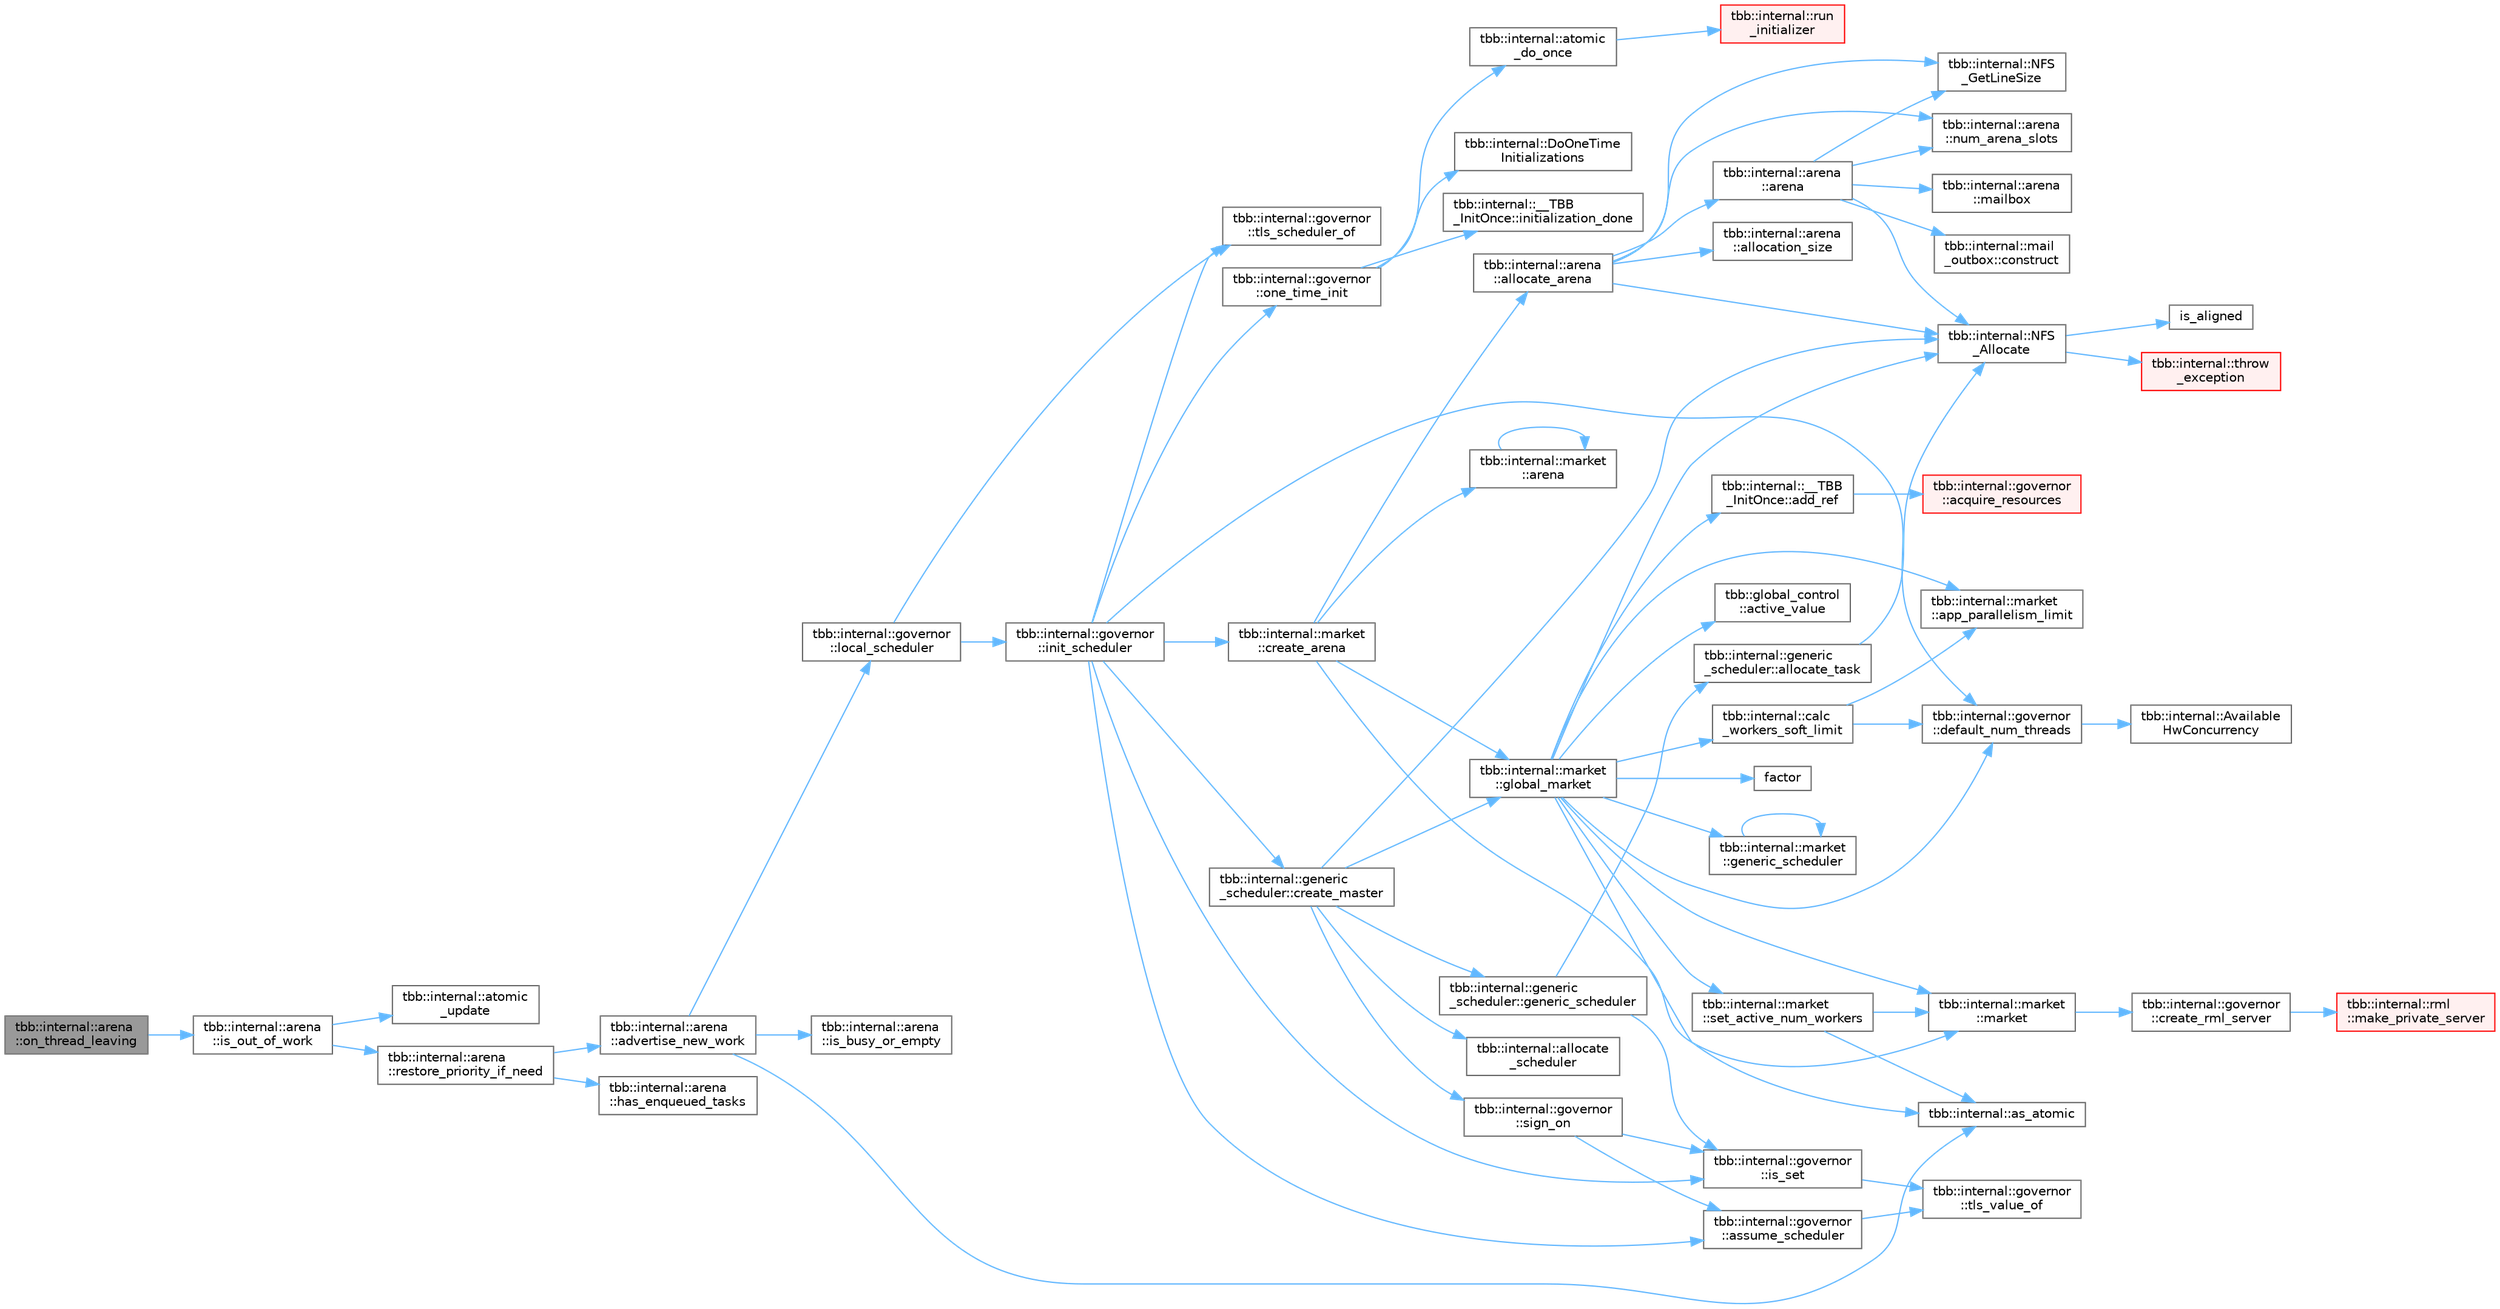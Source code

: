 digraph "tbb::internal::arena::on_thread_leaving"
{
 // LATEX_PDF_SIZE
  bgcolor="transparent";
  edge [fontname=Helvetica,fontsize=10,labelfontname=Helvetica,labelfontsize=10];
  node [fontname=Helvetica,fontsize=10,shape=box,height=0.2,width=0.4];
  rankdir="LR";
  Node1 [id="Node000001",label="tbb::internal::arena\l::on_thread_leaving",height=0.2,width=0.4,color="gray40", fillcolor="grey60", style="filled", fontcolor="black",tooltip="Notification that worker or master leaves its arena"];
  Node1 -> Node2 [id="edge1_Node000001_Node000002",color="steelblue1",style="solid",tooltip=" "];
  Node2 [id="Node000002",label="tbb::internal::arena\l::is_out_of_work",height=0.2,width=0.4,color="grey40", fillcolor="white", style="filled",URL="$classtbb_1_1internal_1_1arena.html#a9f25e058648c12ff7a0093b30fd79351",tooltip="Check if there is job anywhere in arena."];
  Node2 -> Node3 [id="edge2_Node000002_Node000003",color="steelblue1",style="solid",tooltip=" "];
  Node3 [id="Node000003",label="tbb::internal::atomic\l_update",height=0.2,width=0.4,color="grey40", fillcolor="white", style="filled",URL="$namespacetbb_1_1internal.html#a604bbed40c519a2d6b3fffb3cd68d197",tooltip="Atomically replaces value of dst with newValue if they satisfy condition of compare predicate"];
  Node2 -> Node4 [id="edge3_Node000002_Node000004",color="steelblue1",style="solid",tooltip=" "];
  Node4 [id="Node000004",label="tbb::internal::arena\l::restore_priority_if_need",height=0.2,width=0.4,color="grey40", fillcolor="white", style="filled",URL="$classtbb_1_1internal_1_1arena.html#a33644ebee7b2f7b472fc6fdca10eff2b",tooltip="If enqueued tasks found, restore arena priority and task presence status"];
  Node4 -> Node5 [id="edge4_Node000004_Node000005",color="steelblue1",style="solid",tooltip=" "];
  Node5 [id="Node000005",label="tbb::internal::arena\l::advertise_new_work",height=0.2,width=0.4,color="grey40", fillcolor="white", style="filled",URL="$classtbb_1_1internal_1_1arena.html#a7153d90d34c57f57a5a44495a0c6c30d",tooltip="If necessary, raise a flag that there is new job in arena."];
  Node5 -> Node6 [id="edge5_Node000005_Node000006",color="steelblue1",style="solid",tooltip=" "];
  Node6 [id="Node000006",label="tbb::internal::as_atomic",height=0.2,width=0.4,color="grey40", fillcolor="white", style="filled",URL="$namespacetbb_1_1internal.html#a958f482f9d5f3476ca70610af5336040",tooltip=" "];
  Node5 -> Node7 [id="edge6_Node000005_Node000007",color="steelblue1",style="solid",tooltip=" "];
  Node7 [id="Node000007",label="tbb::internal::arena\l::is_busy_or_empty",height=0.2,width=0.4,color="grey40", fillcolor="white", style="filled",URL="$classtbb_1_1internal_1_1arena.html#a3402230064cf16a79b9b2e9874df4d6f",tooltip="No tasks to steal or snapshot is being taken."];
  Node5 -> Node8 [id="edge7_Node000005_Node000008",color="steelblue1",style="solid",tooltip=" "];
  Node8 [id="Node000008",label="tbb::internal::governor\l::local_scheduler",height=0.2,width=0.4,color="grey40", fillcolor="white", style="filled",URL="$classtbb_1_1internal_1_1governor.html#a3ee947910b77e9ab2f3c02f0d2d63c32",tooltip="Obtain the thread-local instance of the TBB scheduler."];
  Node8 -> Node9 [id="edge8_Node000008_Node000009",color="steelblue1",style="solid",tooltip=" "];
  Node9 [id="Node000009",label="tbb::internal::governor\l::init_scheduler",height=0.2,width=0.4,color="grey40", fillcolor="white", style="filled",URL="$classtbb_1_1internal_1_1governor.html#abf62b8bc4890ad846ff01349f8d46a84",tooltip="Processes scheduler initialization request (possibly nested) in a master thread"];
  Node9 -> Node10 [id="edge9_Node000009_Node000010",color="steelblue1",style="solid",tooltip=" "];
  Node10 [id="Node000010",label="tbb::internal::governor\l::assume_scheduler",height=0.2,width=0.4,color="grey40", fillcolor="white", style="filled",URL="$classtbb_1_1internal_1_1governor.html#abe1de8df4e3ecce96763951ac97540c6",tooltip="Temporarily set TLS slot to the given scheduler"];
  Node10 -> Node11 [id="edge10_Node000010_Node000011",color="steelblue1",style="solid",tooltip=" "];
  Node11 [id="Node000011",label="tbb::internal::governor\l::tls_value_of",height=0.2,width=0.4,color="grey40", fillcolor="white", style="filled",URL="$classtbb_1_1internal_1_1governor.html#a342eb43ff89d1b0da4cb9aa5417b3965",tooltip="Computes the value of the TLS"];
  Node9 -> Node12 [id="edge11_Node000009_Node000012",color="steelblue1",style="solid",tooltip=" "];
  Node12 [id="Node000012",label="tbb::internal::market\l::create_arena",height=0.2,width=0.4,color="grey40", fillcolor="white", style="filled",URL="$classtbb_1_1internal_1_1market.html#aa73a40282b782676f30f27dcde0ea967",tooltip="Creates an arena object"];
  Node12 -> Node13 [id="edge12_Node000012_Node000013",color="steelblue1",style="solid",tooltip=" "];
  Node13 [id="Node000013",label="tbb::internal::arena\l::allocate_arena",height=0.2,width=0.4,color="grey40", fillcolor="white", style="filled",URL="$classtbb_1_1internal_1_1arena.html#ad42305a844f6c9dc93b6d1c8c0302238",tooltip="Allocate an instance of arena."];
  Node13 -> Node14 [id="edge13_Node000013_Node000014",color="steelblue1",style="solid",tooltip=" "];
  Node14 [id="Node000014",label="tbb::internal::arena\l::allocation_size",height=0.2,width=0.4,color="grey40", fillcolor="white", style="filled",URL="$classtbb_1_1internal_1_1arena.html#a88bd4bed45e6ca7bcba05e568717be3b",tooltip=" "];
  Node13 -> Node15 [id="edge14_Node000013_Node000015",color="steelblue1",style="solid",tooltip=" "];
  Node15 [id="Node000015",label="tbb::internal::arena\l::arena",height=0.2,width=0.4,color="grey40", fillcolor="white", style="filled",URL="$classtbb_1_1internal_1_1arena.html#ad3b28deb1fcb30cb533ea7b655819d6b",tooltip="Constructor"];
  Node15 -> Node16 [id="edge15_Node000015_Node000016",color="steelblue1",style="solid",tooltip=" "];
  Node16 [id="Node000016",label="tbb::internal::mail\l_outbox::construct",height=0.2,width=0.4,color="grey40", fillcolor="white", style="filled",URL="$classtbb_1_1internal_1_1mail__outbox.html#af6072a4a688633e6e754cf93f541e2cb",tooltip="Construct *this as a mailbox from zeroed memory."];
  Node15 -> Node17 [id="edge16_Node000015_Node000017",color="steelblue1",style="solid",tooltip=" "];
  Node17 [id="Node000017",label="tbb::internal::arena\l::mailbox",height=0.2,width=0.4,color="grey40", fillcolor="white", style="filled",URL="$classtbb_1_1internal_1_1arena.html#aa0c057046899d3ab934c8aaf66b92673",tooltip="Get reference to mailbox corresponding to given affinity_id."];
  Node15 -> Node18 [id="edge17_Node000015_Node000018",color="steelblue1",style="solid",tooltip=" "];
  Node18 [id="Node000018",label="tbb::internal::NFS\l_Allocate",height=0.2,width=0.4,color="grey40", fillcolor="white", style="filled",URL="$namespacetbb_1_1internal.html#a395611542e21705f49de2a06e2c88f59",tooltip=" "];
  Node18 -> Node19 [id="edge18_Node000018_Node000019",color="steelblue1",style="solid",tooltip=" "];
  Node19 [id="Node000019",label="is_aligned",height=0.2,width=0.4,color="grey40", fillcolor="white", style="filled",URL="$harness_8h.html#a2cd6d606b7a354545b2cdecca67efa44",tooltip=" "];
  Node18 -> Node20 [id="edge19_Node000018_Node000020",color="steelblue1",style="solid",tooltip=" "];
  Node20 [id="Node000020",label="tbb::internal::throw\l_exception",height=0.2,width=0.4,color="red", fillcolor="#FFF0F0", style="filled",URL="$namespacetbb_1_1internal.html#a61a681f9fd15fdb055f7725d6416ddf4",tooltip="Versionless convenience wrapper for throw_exception_v4()"];
  Node15 -> Node22 [id="edge20_Node000015_Node000022",color="steelblue1",style="solid",tooltip=" "];
  Node22 [id="Node000022",label="tbb::internal::NFS\l_GetLineSize",height=0.2,width=0.4,color="grey40", fillcolor="white", style="filled",URL="$namespacetbb_1_1internal.html#a9694b519576433b7ce9af226bfc7c422",tooltip=" "];
  Node15 -> Node23 [id="edge21_Node000015_Node000023",color="steelblue1",style="solid",tooltip=" "];
  Node23 [id="Node000023",label="tbb::internal::arena\l::num_arena_slots",height=0.2,width=0.4,color="grey40", fillcolor="white", style="filled",URL="$classtbb_1_1internal_1_1arena.html#a315d666efe28ecd0fb6aa70f2da0eb37",tooltip=" "];
  Node13 -> Node18 [id="edge22_Node000013_Node000018",color="steelblue1",style="solid",tooltip=" "];
  Node13 -> Node22 [id="edge23_Node000013_Node000022",color="steelblue1",style="solid",tooltip=" "];
  Node13 -> Node23 [id="edge24_Node000013_Node000023",color="steelblue1",style="solid",tooltip=" "];
  Node12 -> Node24 [id="edge25_Node000012_Node000024",color="steelblue1",style="solid",tooltip=" "];
  Node24 [id="Node000024",label="tbb::internal::market\l::arena",height=0.2,width=0.4,color="grey40", fillcolor="white", style="filled",URL="$classtbb_1_1internal_1_1market.html#adc288c92e3de5dd87e56ab61885cf63e",tooltip=" "];
  Node24 -> Node24 [id="edge26_Node000024_Node000024",color="steelblue1",style="solid",tooltip=" "];
  Node12 -> Node25 [id="edge27_Node000012_Node000025",color="steelblue1",style="solid",tooltip=" "];
  Node25 [id="Node000025",label="tbb::internal::market\l::global_market",height=0.2,width=0.4,color="grey40", fillcolor="white", style="filled",URL="$classtbb_1_1internal_1_1market.html#a08ccaf89d501a9e56912eb5bd624066f",tooltip="Factory method creating new market object"];
  Node25 -> Node26 [id="edge28_Node000025_Node000026",color="steelblue1",style="solid",tooltip=" "];
  Node26 [id="Node000026",label="tbb::global_control\l::active_value",height=0.2,width=0.4,color="grey40", fillcolor="white", style="filled",URL="$classtbb_1_1global__control.html#a8451d931cfc205d896ca2da26fe123ff",tooltip=" "];
  Node25 -> Node27 [id="edge29_Node000025_Node000027",color="steelblue1",style="solid",tooltip=" "];
  Node27 [id="Node000027",label="tbb::internal::__TBB\l_InitOnce::add_ref",height=0.2,width=0.4,color="grey40", fillcolor="white", style="filled",URL="$classtbb_1_1internal_1_1_____t_b_b___init_once.html#aeb552d69cd0db07e0ec3526c22e8899a",tooltip="Add reference to resources. If first reference added, acquire the resources."];
  Node27 -> Node28 [id="edge30_Node000027_Node000028",color="steelblue1",style="solid",tooltip=" "];
  Node28 [id="Node000028",label="tbb::internal::governor\l::acquire_resources",height=0.2,width=0.4,color="red", fillcolor="#FFF0F0", style="filled",URL="$classtbb_1_1internal_1_1governor.html#a70cfd4f010baf396e4cc09a3021b4c19",tooltip="Create key for thread-local storage and initialize RML."];
  Node25 -> Node35 [id="edge31_Node000025_Node000035",color="steelblue1",style="solid",tooltip=" "];
  Node35 [id="Node000035",label="tbb::internal::market\l::app_parallelism_limit",height=0.2,width=0.4,color="grey40", fillcolor="white", style="filled",URL="$classtbb_1_1internal_1_1market.html#a857327e374da8c7bb5c4b529aca05405",tooltip="Reports active parallelism level according to user's settings"];
  Node25 -> Node6 [id="edge32_Node000025_Node000006",color="steelblue1",style="solid",tooltip=" "];
  Node25 -> Node36 [id="edge33_Node000025_Node000036",color="steelblue1",style="solid",tooltip=" "];
  Node36 [id="Node000036",label="tbb::internal::calc\l_workers_soft_limit",height=0.2,width=0.4,color="grey40", fillcolor="white", style="filled",URL="$namespacetbb_1_1internal.html#aa59c19a68c963626ba810d72317f0d18",tooltip=" "];
  Node36 -> Node35 [id="edge34_Node000036_Node000035",color="steelblue1",style="solid",tooltip=" "];
  Node36 -> Node37 [id="edge35_Node000036_Node000037",color="steelblue1",style="solid",tooltip=" "];
  Node37 [id="Node000037",label="tbb::internal::governor\l::default_num_threads",height=0.2,width=0.4,color="grey40", fillcolor="white", style="filled",URL="$classtbb_1_1internal_1_1governor.html#a87ef607c22c347eb97ddafa4384b4f1d",tooltip=" "];
  Node37 -> Node38 [id="edge36_Node000037_Node000038",color="steelblue1",style="solid",tooltip=" "];
  Node38 [id="Node000038",label="tbb::internal::Available\lHwConcurrency",height=0.2,width=0.4,color="grey40", fillcolor="white", style="filled",URL="$namespacetbb_1_1internal.html#a5f583dafcd8d7ffeb10905c4eb509cd9",tooltip="Returns maximal parallelism level supported by the current OS configuration."];
  Node25 -> Node37 [id="edge37_Node000025_Node000037",color="steelblue1",style="solid",tooltip=" "];
  Node25 -> Node39 [id="edge38_Node000025_Node000039",color="steelblue1",style="solid",tooltip=" "];
  Node39 [id="Node000039",label="factor",height=0.2,width=0.4,color="grey40", fillcolor="white", style="filled",URL="$fft_8c.html#a13b942e46c2348d4cfe7bced3e905d1d",tooltip=" "];
  Node25 -> Node40 [id="edge39_Node000025_Node000040",color="steelblue1",style="solid",tooltip=" "];
  Node40 [id="Node000040",label="tbb::internal::market\l::generic_scheduler",height=0.2,width=0.4,color="grey40", fillcolor="white", style="filled",URL="$classtbb_1_1internal_1_1market.html#a9acd4f7b134e3bcd5625ce386ec7db60",tooltip=" "];
  Node40 -> Node40 [id="edge40_Node000040_Node000040",color="steelblue1",style="solid",tooltip=" "];
  Node25 -> Node41 [id="edge41_Node000025_Node000041",color="steelblue1",style="solid",tooltip=" "];
  Node41 [id="Node000041",label="tbb::internal::market\l::market",height=0.2,width=0.4,color="grey40", fillcolor="white", style="filled",URL="$classtbb_1_1internal_1_1market.html#acdbf87ad0efe5f3e224d88ecb2536e93",tooltip="Constructor"];
  Node41 -> Node42 [id="edge42_Node000041_Node000042",color="steelblue1",style="solid",tooltip=" "];
  Node42 [id="Node000042",label="tbb::internal::governor\l::create_rml_server",height=0.2,width=0.4,color="grey40", fillcolor="white", style="filled",URL="$classtbb_1_1internal_1_1governor.html#aec70bdc2a20ee8377a1676dd3b4c843b",tooltip=" "];
  Node42 -> Node43 [id="edge43_Node000042_Node000043",color="steelblue1",style="solid",tooltip=" "];
  Node43 [id="Node000043",label="tbb::internal::rml\l::make_private_server",height=0.2,width=0.4,color="red", fillcolor="#FFF0F0", style="filled",URL="$namespacetbb_1_1internal_1_1rml.html#a8ef19f713537ac8030e4de4a1a3fdf26",tooltip="Factory method called from task.cpp to create a private_server."];
  Node25 -> Node18 [id="edge44_Node000025_Node000018",color="steelblue1",style="solid",tooltip=" "];
  Node25 -> Node45 [id="edge45_Node000025_Node000045",color="steelblue1",style="solid",tooltip=" "];
  Node45 [id="Node000045",label="tbb::internal::market\l::set_active_num_workers",height=0.2,width=0.4,color="grey40", fillcolor="white", style="filled",URL="$classtbb_1_1internal_1_1market.html#a50bb92619e74a81b3f8552ccca139c9f",tooltip="Set number of active workers"];
  Node45 -> Node6 [id="edge46_Node000045_Node000006",color="steelblue1",style="solid",tooltip=" "];
  Node45 -> Node41 [id="edge47_Node000045_Node000041",color="steelblue1",style="solid",tooltip=" "];
  Node12 -> Node41 [id="edge48_Node000012_Node000041",color="steelblue1",style="solid",tooltip=" "];
  Node9 -> Node46 [id="edge49_Node000009_Node000046",color="steelblue1",style="solid",tooltip=" "];
  Node46 [id="Node000046",label="tbb::internal::generic\l_scheduler::create_master",height=0.2,width=0.4,color="grey40", fillcolor="white", style="filled",URL="$classtbb_1_1internal_1_1generic__scheduler.html#ac7fb04a73dbb75dd8db5c9637bfadeae",tooltip="Initialize a scheduler for a master thread."];
  Node46 -> Node47 [id="edge50_Node000046_Node000047",color="steelblue1",style="solid",tooltip=" "];
  Node47 [id="Node000047",label="tbb::internal::allocate\l_scheduler",height=0.2,width=0.4,color="grey40", fillcolor="white", style="filled",URL="$namespacetbb_1_1internal.html#a92d3a8ab5ddffa18bed996f6ae90b614",tooltip=" "];
  Node46 -> Node48 [id="edge51_Node000046_Node000048",color="steelblue1",style="solid",tooltip=" "];
  Node48 [id="Node000048",label="tbb::internal::generic\l_scheduler::generic_scheduler",height=0.2,width=0.4,color="grey40", fillcolor="white", style="filled",URL="$classtbb_1_1internal_1_1generic__scheduler.html#a838f6ccf79d7ee8a55843de2f8004759",tooltip=" "];
  Node48 -> Node49 [id="edge52_Node000048_Node000049",color="steelblue1",style="solid",tooltip=" "];
  Node49 [id="Node000049",label="tbb::internal::generic\l_scheduler::allocate_task",height=0.2,width=0.4,color="grey40", fillcolor="white", style="filled",URL="$classtbb_1_1internal_1_1generic__scheduler.html#aa0d316e9f3063c6b57fa21e0716d4d77",tooltip="Allocate task object, either from the heap or a free list."];
  Node49 -> Node18 [id="edge53_Node000049_Node000018",color="steelblue1",style="solid",tooltip=" "];
  Node48 -> Node30 [id="edge54_Node000048_Node000030",color="steelblue1",style="solid",tooltip=" "];
  Node30 [id="Node000030",label="tbb::internal::governor\l::is_set",height=0.2,width=0.4,color="grey40", fillcolor="white", style="filled",URL="$classtbb_1_1internal_1_1governor.html#a14d4453f34a770b1c983c2ed38570e31",tooltip="Used to check validity of the local scheduler TLS contents."];
  Node30 -> Node11 [id="edge55_Node000030_Node000011",color="steelblue1",style="solid",tooltip=" "];
  Node46 -> Node25 [id="edge56_Node000046_Node000025",color="steelblue1",style="solid",tooltip=" "];
  Node46 -> Node18 [id="edge57_Node000046_Node000018",color="steelblue1",style="solid",tooltip=" "];
  Node46 -> Node50 [id="edge58_Node000046_Node000050",color="steelblue1",style="solid",tooltip=" "];
  Node50 [id="Node000050",label="tbb::internal::governor\l::sign_on",height=0.2,width=0.4,color="grey40", fillcolor="white", style="filled",URL="$classtbb_1_1internal_1_1governor.html#ab6b7ba04ea2b541819b659219fc42ae7",tooltip="Register TBB scheduler instance in thread-local storage."];
  Node50 -> Node10 [id="edge59_Node000050_Node000010",color="steelblue1",style="solid",tooltip=" "];
  Node50 -> Node30 [id="edge60_Node000050_Node000030",color="steelblue1",style="solid",tooltip=" "];
  Node9 -> Node37 [id="edge61_Node000009_Node000037",color="steelblue1",style="solid",tooltip=" "];
  Node9 -> Node30 [id="edge62_Node000009_Node000030",color="steelblue1",style="solid",tooltip=" "];
  Node9 -> Node51 [id="edge63_Node000009_Node000051",color="steelblue1",style="solid",tooltip=" "];
  Node51 [id="Node000051",label="tbb::internal::governor\l::one_time_init",height=0.2,width=0.4,color="grey40", fillcolor="white", style="filled",URL="$classtbb_1_1internal_1_1governor.html#afe9a6e0c86063b682a133234ca3a2f2b",tooltip=" "];
  Node51 -> Node52 [id="edge64_Node000051_Node000052",color="steelblue1",style="solid",tooltip=" "];
  Node52 [id="Node000052",label="tbb::internal::atomic\l_do_once",height=0.2,width=0.4,color="grey40", fillcolor="white", style="filled",URL="$namespacetbb_1_1internal.html#a1082394ca8392ef2aa6795b57a756fa5",tooltip="One-time initialization function"];
  Node52 -> Node53 [id="edge65_Node000052_Node000053",color="steelblue1",style="solid",tooltip=" "];
  Node53 [id="Node000053",label="tbb::internal::run\l_initializer",height=0.2,width=0.4,color="red", fillcolor="#FFF0F0", style="filled",URL="$namespacetbb_1_1internal.html#a4c2293788c0e215e6f6f44ea162b3bc7",tooltip=" "];
  Node51 -> Node55 [id="edge66_Node000051_Node000055",color="steelblue1",style="solid",tooltip=" "];
  Node55 [id="Node000055",label="tbb::internal::DoOneTime\lInitializations",height=0.2,width=0.4,color="grey40", fillcolor="white", style="filled",URL="$namespacetbb_1_1internal.html#a66931f1de2fe17bad8867074cc504825",tooltip="Performs thread-safe lazy one-time general TBB initialization."];
  Node51 -> Node56 [id="edge67_Node000051_Node000056",color="steelblue1",style="solid",tooltip=" "];
  Node56 [id="Node000056",label="tbb::internal::__TBB\l_InitOnce::initialization_done",height=0.2,width=0.4,color="grey40", fillcolor="white", style="filled",URL="$classtbb_1_1internal_1_1_____t_b_b___init_once.html#a3d6e09b5b23edf10600c2ae2e6469659",tooltip=" "];
  Node9 -> Node31 [id="edge68_Node000009_Node000031",color="steelblue1",style="solid",tooltip=" "];
  Node31 [id="Node000031",label="tbb::internal::governor\l::tls_scheduler_of",height=0.2,width=0.4,color="grey40", fillcolor="white", style="filled",URL="$classtbb_1_1internal_1_1governor.html#ac548fe43e4264fc8aa664790ccde3c99",tooltip="Converts TLS value to the scheduler pointer"];
  Node8 -> Node31 [id="edge69_Node000008_Node000031",color="steelblue1",style="solid",tooltip=" "];
  Node4 -> Node57 [id="edge70_Node000004_Node000057",color="steelblue1",style="solid",tooltip=" "];
  Node57 [id="Node000057",label="tbb::internal::arena\l::has_enqueued_tasks",height=0.2,width=0.4,color="grey40", fillcolor="white", style="filled",URL="$classtbb_1_1internal_1_1arena.html#af08a4622c323ad8863e0008af620b28c",tooltip="Check for the presence of enqueued tasks at all priority levels"];
}
